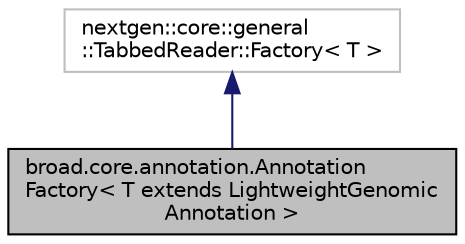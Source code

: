 digraph "broad.core.annotation.AnnotationFactory&lt; T extends LightweightGenomicAnnotation &gt;"
{
  edge [fontname="Helvetica",fontsize="10",labelfontname="Helvetica",labelfontsize="10"];
  node [fontname="Helvetica",fontsize="10",shape=record];
  Node1 [label="broad.core.annotation.Annotation\lFactory\< T extends LightweightGenomic\lAnnotation \>",height=0.2,width=0.4,color="black", fillcolor="grey75", style="filled" fontcolor="black"];
  Node2 -> Node1 [dir="back",color="midnightblue",fontsize="10",style="solid",fontname="Helvetica"];
  Node2 [label="nextgen::core::general\l::TabbedReader::Factory\< T \>",height=0.2,width=0.4,color="grey75", fillcolor="white", style="filled"];
}
